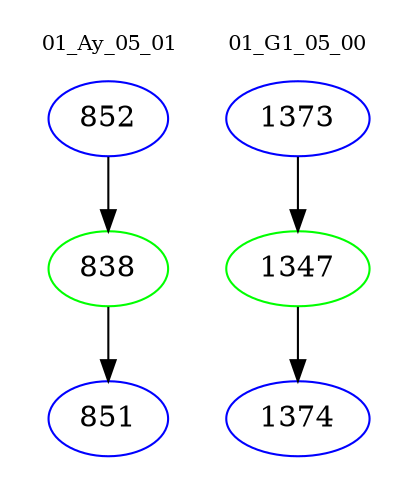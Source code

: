digraph{
subgraph cluster_0 {
color = white
label = "01_Ay_05_01";
fontsize=10;
T0_852 [label="852", color="blue"]
T0_852 -> T0_838 [color="black"]
T0_838 [label="838", color="green"]
T0_838 -> T0_851 [color="black"]
T0_851 [label="851", color="blue"]
}
subgraph cluster_1 {
color = white
label = "01_G1_05_00";
fontsize=10;
T1_1373 [label="1373", color="blue"]
T1_1373 -> T1_1347 [color="black"]
T1_1347 [label="1347", color="green"]
T1_1347 -> T1_1374 [color="black"]
T1_1374 [label="1374", color="blue"]
}
}
